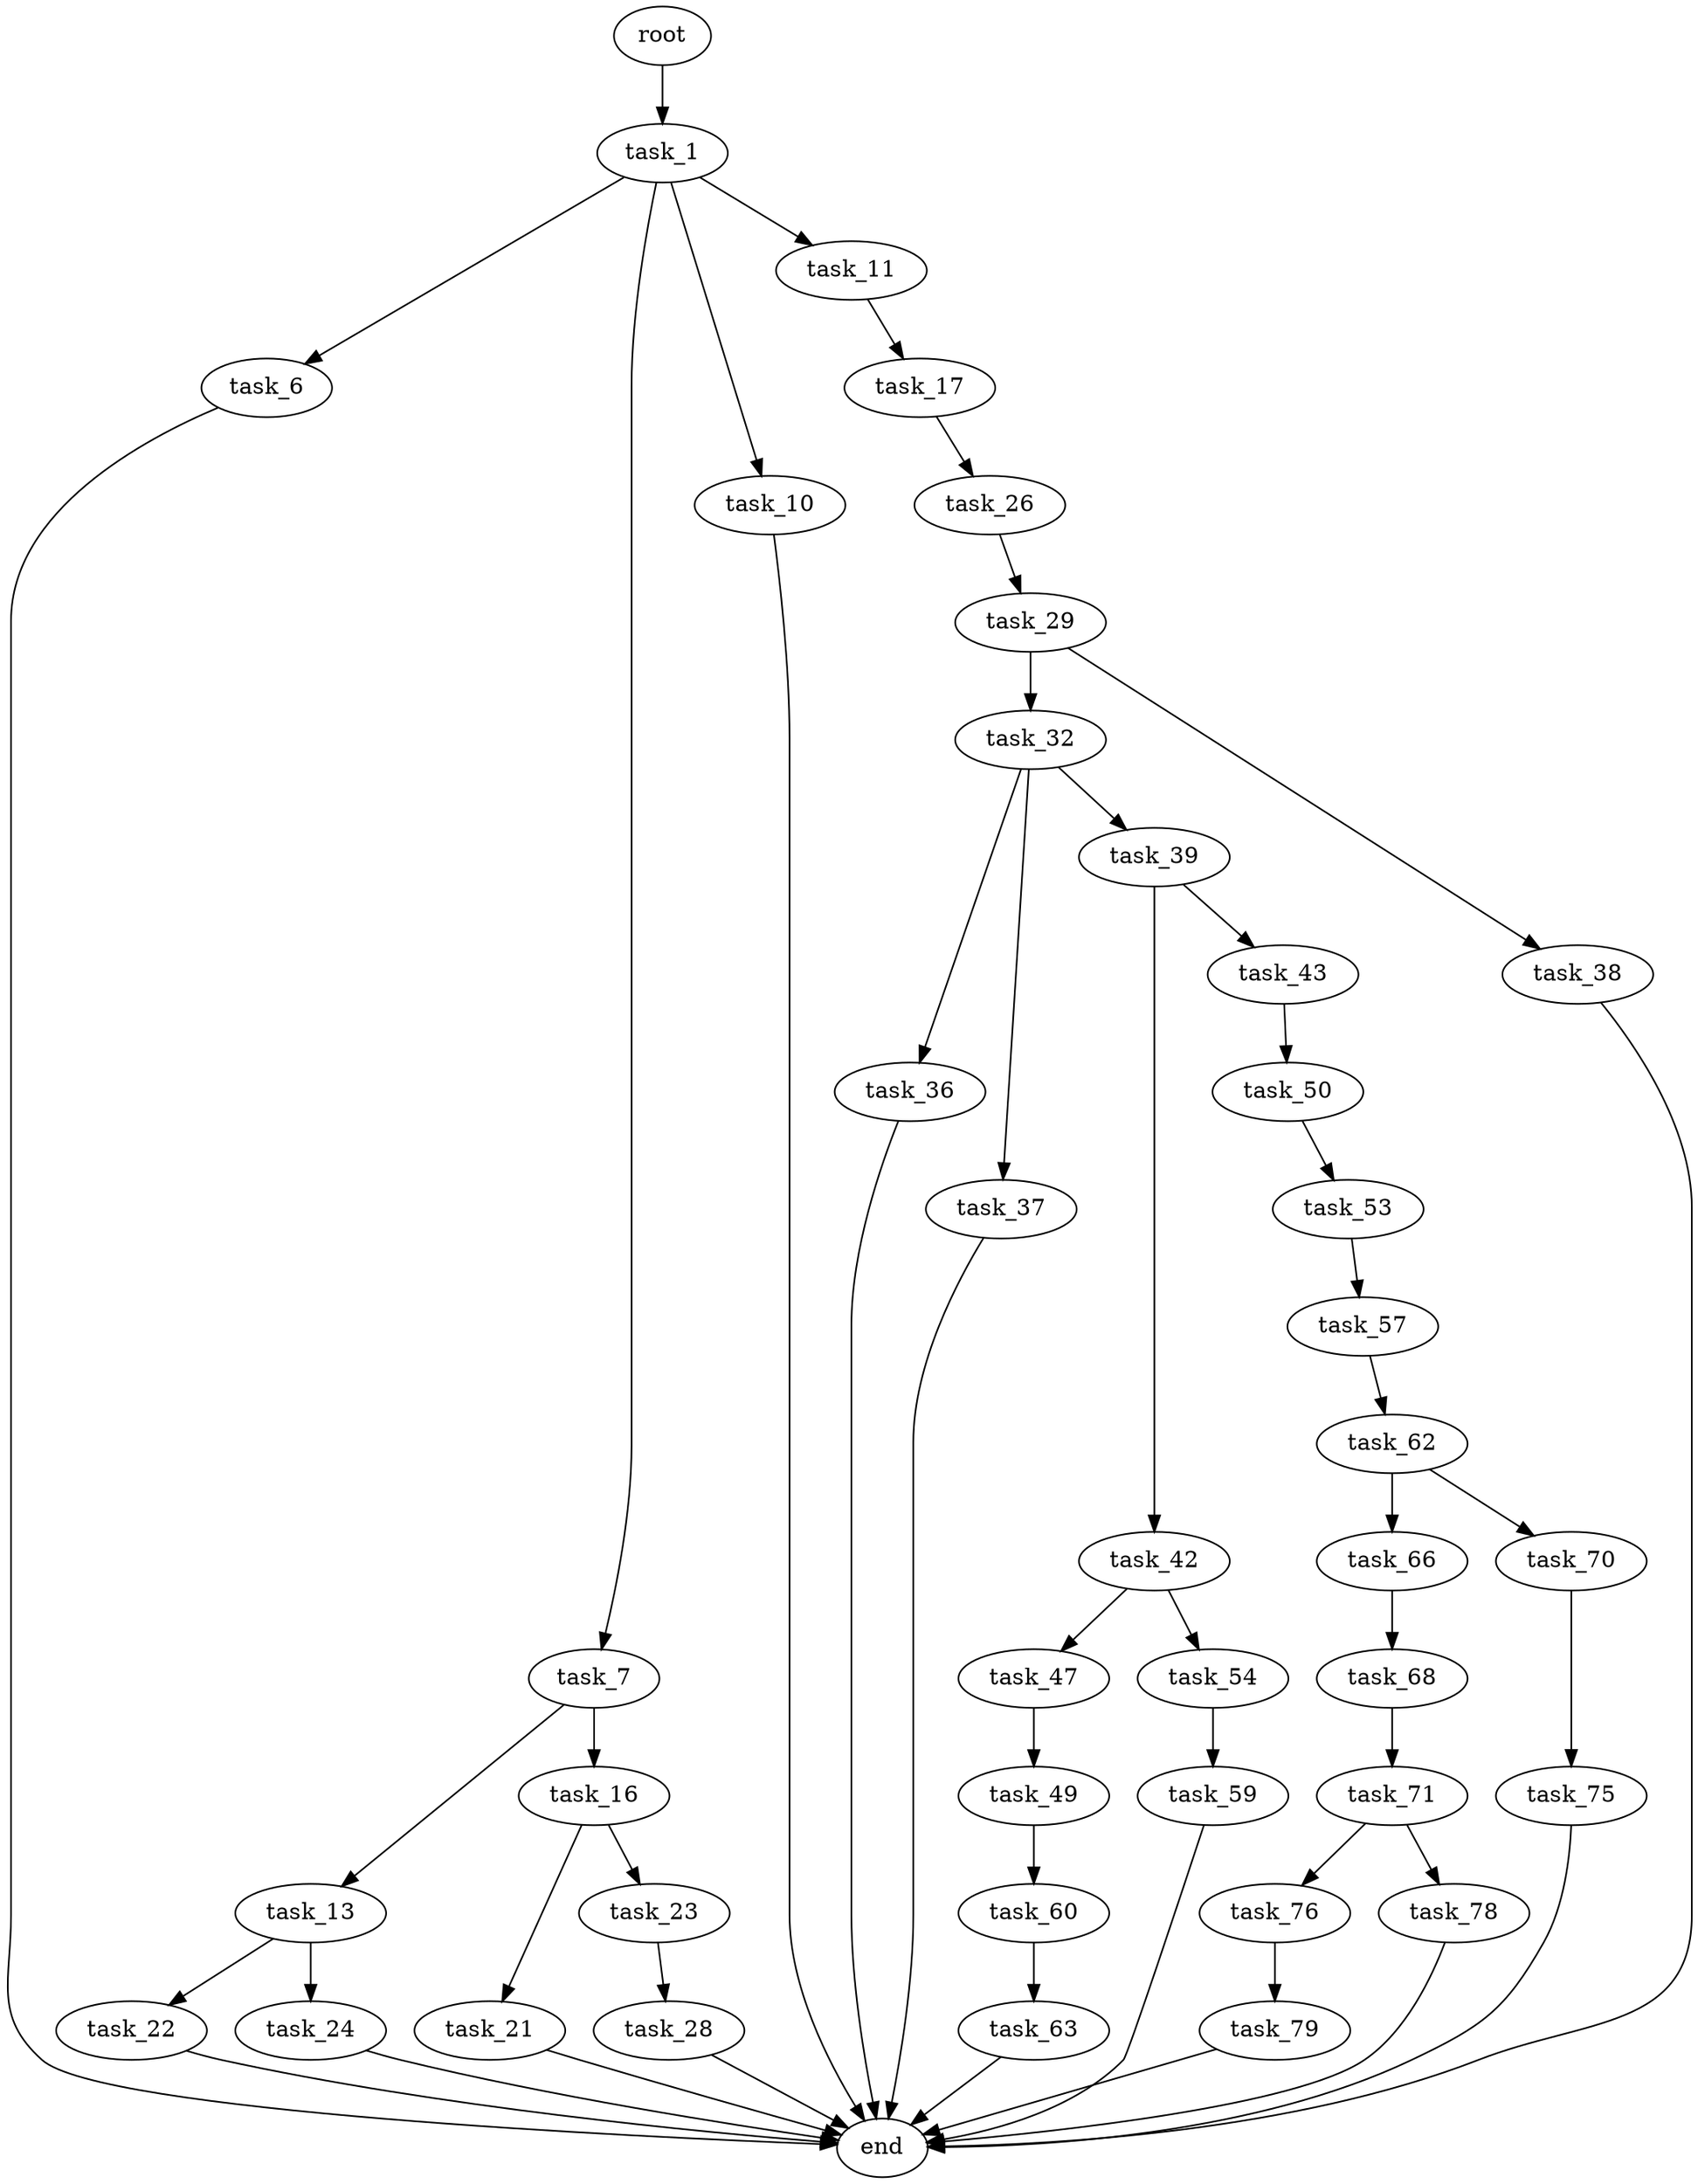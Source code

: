 digraph G {
  root [size="0.000000"];
  task_1 [size="28991029248.000000"];
  task_6 [size="2054822149.000000"];
  task_7 [size="18506621648.000000"];
  task_10 [size="235571576402.000000"];
  task_11 [size="368293445632.000000"];
  end [size="0.000000"];
  task_13 [size="68719476736.000000"];
  task_16 [size="8589934592.000000"];
  task_17 [size="1073741824000.000000"];
  task_22 [size="2021522285.000000"];
  task_24 [size="28991029248.000000"];
  task_21 [size="33411152198.000000"];
  task_23 [size="657834751132.000000"];
  task_26 [size="2024938203.000000"];
  task_28 [size="19968479018.000000"];
  task_29 [size="720476358432.000000"];
  task_32 [size="179643305400.000000"];
  task_38 [size="163615427832.000000"];
  task_36 [size="228432133475.000000"];
  task_37 [size="157118631832.000000"];
  task_39 [size="100756968865.000000"];
  task_42 [size="20871098574.000000"];
  task_43 [size="1104989242576.000000"];
  task_47 [size="18922672360.000000"];
  task_54 [size="755494409276.000000"];
  task_50 [size="102896551848.000000"];
  task_49 [size="239173258314.000000"];
  task_60 [size="16876688728.000000"];
  task_53 [size="144819968251.000000"];
  task_57 [size="12517905078.000000"];
  task_59 [size="75674203180.000000"];
  task_62 [size="134217728000.000000"];
  task_63 [size="1073741824000.000000"];
  task_66 [size="11363138196.000000"];
  task_70 [size="68719476736.000000"];
  task_68 [size="134217728000.000000"];
  task_71 [size="1090045281924.000000"];
  task_75 [size="189537092244.000000"];
  task_76 [size="2043151599.000000"];
  task_78 [size="5888961533.000000"];
  task_79 [size="368293445632.000000"];

  root -> task_1 [size="1.000000"];
  task_1 -> task_6 [size="75497472.000000"];
  task_1 -> task_7 [size="75497472.000000"];
  task_1 -> task_10 [size="75497472.000000"];
  task_1 -> task_11 [size="75497472.000000"];
  task_6 -> end [size="1.000000"];
  task_7 -> task_13 [size="536870912.000000"];
  task_7 -> task_16 [size="536870912.000000"];
  task_10 -> end [size="1.000000"];
  task_11 -> task_17 [size="411041792.000000"];
  task_13 -> task_22 [size="134217728.000000"];
  task_13 -> task_24 [size="134217728.000000"];
  task_16 -> task_21 [size="33554432.000000"];
  task_16 -> task_23 [size="33554432.000000"];
  task_17 -> task_26 [size="838860800.000000"];
  task_22 -> end [size="1.000000"];
  task_24 -> end [size="1.000000"];
  task_21 -> end [size="1.000000"];
  task_23 -> task_28 [size="536870912.000000"];
  task_26 -> task_29 [size="134217728.000000"];
  task_28 -> end [size="1.000000"];
  task_29 -> task_32 [size="679477248.000000"];
  task_29 -> task_38 [size="679477248.000000"];
  task_32 -> task_36 [size="536870912.000000"];
  task_32 -> task_37 [size="536870912.000000"];
  task_32 -> task_39 [size="536870912.000000"];
  task_38 -> end [size="1.000000"];
  task_36 -> end [size="1.000000"];
  task_37 -> end [size="1.000000"];
  task_39 -> task_42 [size="411041792.000000"];
  task_39 -> task_43 [size="411041792.000000"];
  task_42 -> task_47 [size="536870912.000000"];
  task_42 -> task_54 [size="536870912.000000"];
  task_43 -> task_50 [size="679477248.000000"];
  task_47 -> task_49 [size="536870912.000000"];
  task_54 -> task_59 [size="838860800.000000"];
  task_50 -> task_53 [size="75497472.000000"];
  task_49 -> task_60 [size="679477248.000000"];
  task_60 -> task_63 [size="411041792.000000"];
  task_53 -> task_57 [size="679477248.000000"];
  task_57 -> task_62 [size="33554432.000000"];
  task_59 -> end [size="1.000000"];
  task_62 -> task_66 [size="209715200.000000"];
  task_62 -> task_70 [size="209715200.000000"];
  task_63 -> end [size="1.000000"];
  task_66 -> task_68 [size="33554432.000000"];
  task_70 -> task_75 [size="134217728.000000"];
  task_68 -> task_71 [size="209715200.000000"];
  task_71 -> task_76 [size="838860800.000000"];
  task_71 -> task_78 [size="838860800.000000"];
  task_75 -> end [size="1.000000"];
  task_76 -> task_79 [size="75497472.000000"];
  task_78 -> end [size="1.000000"];
  task_79 -> end [size="1.000000"];
}
